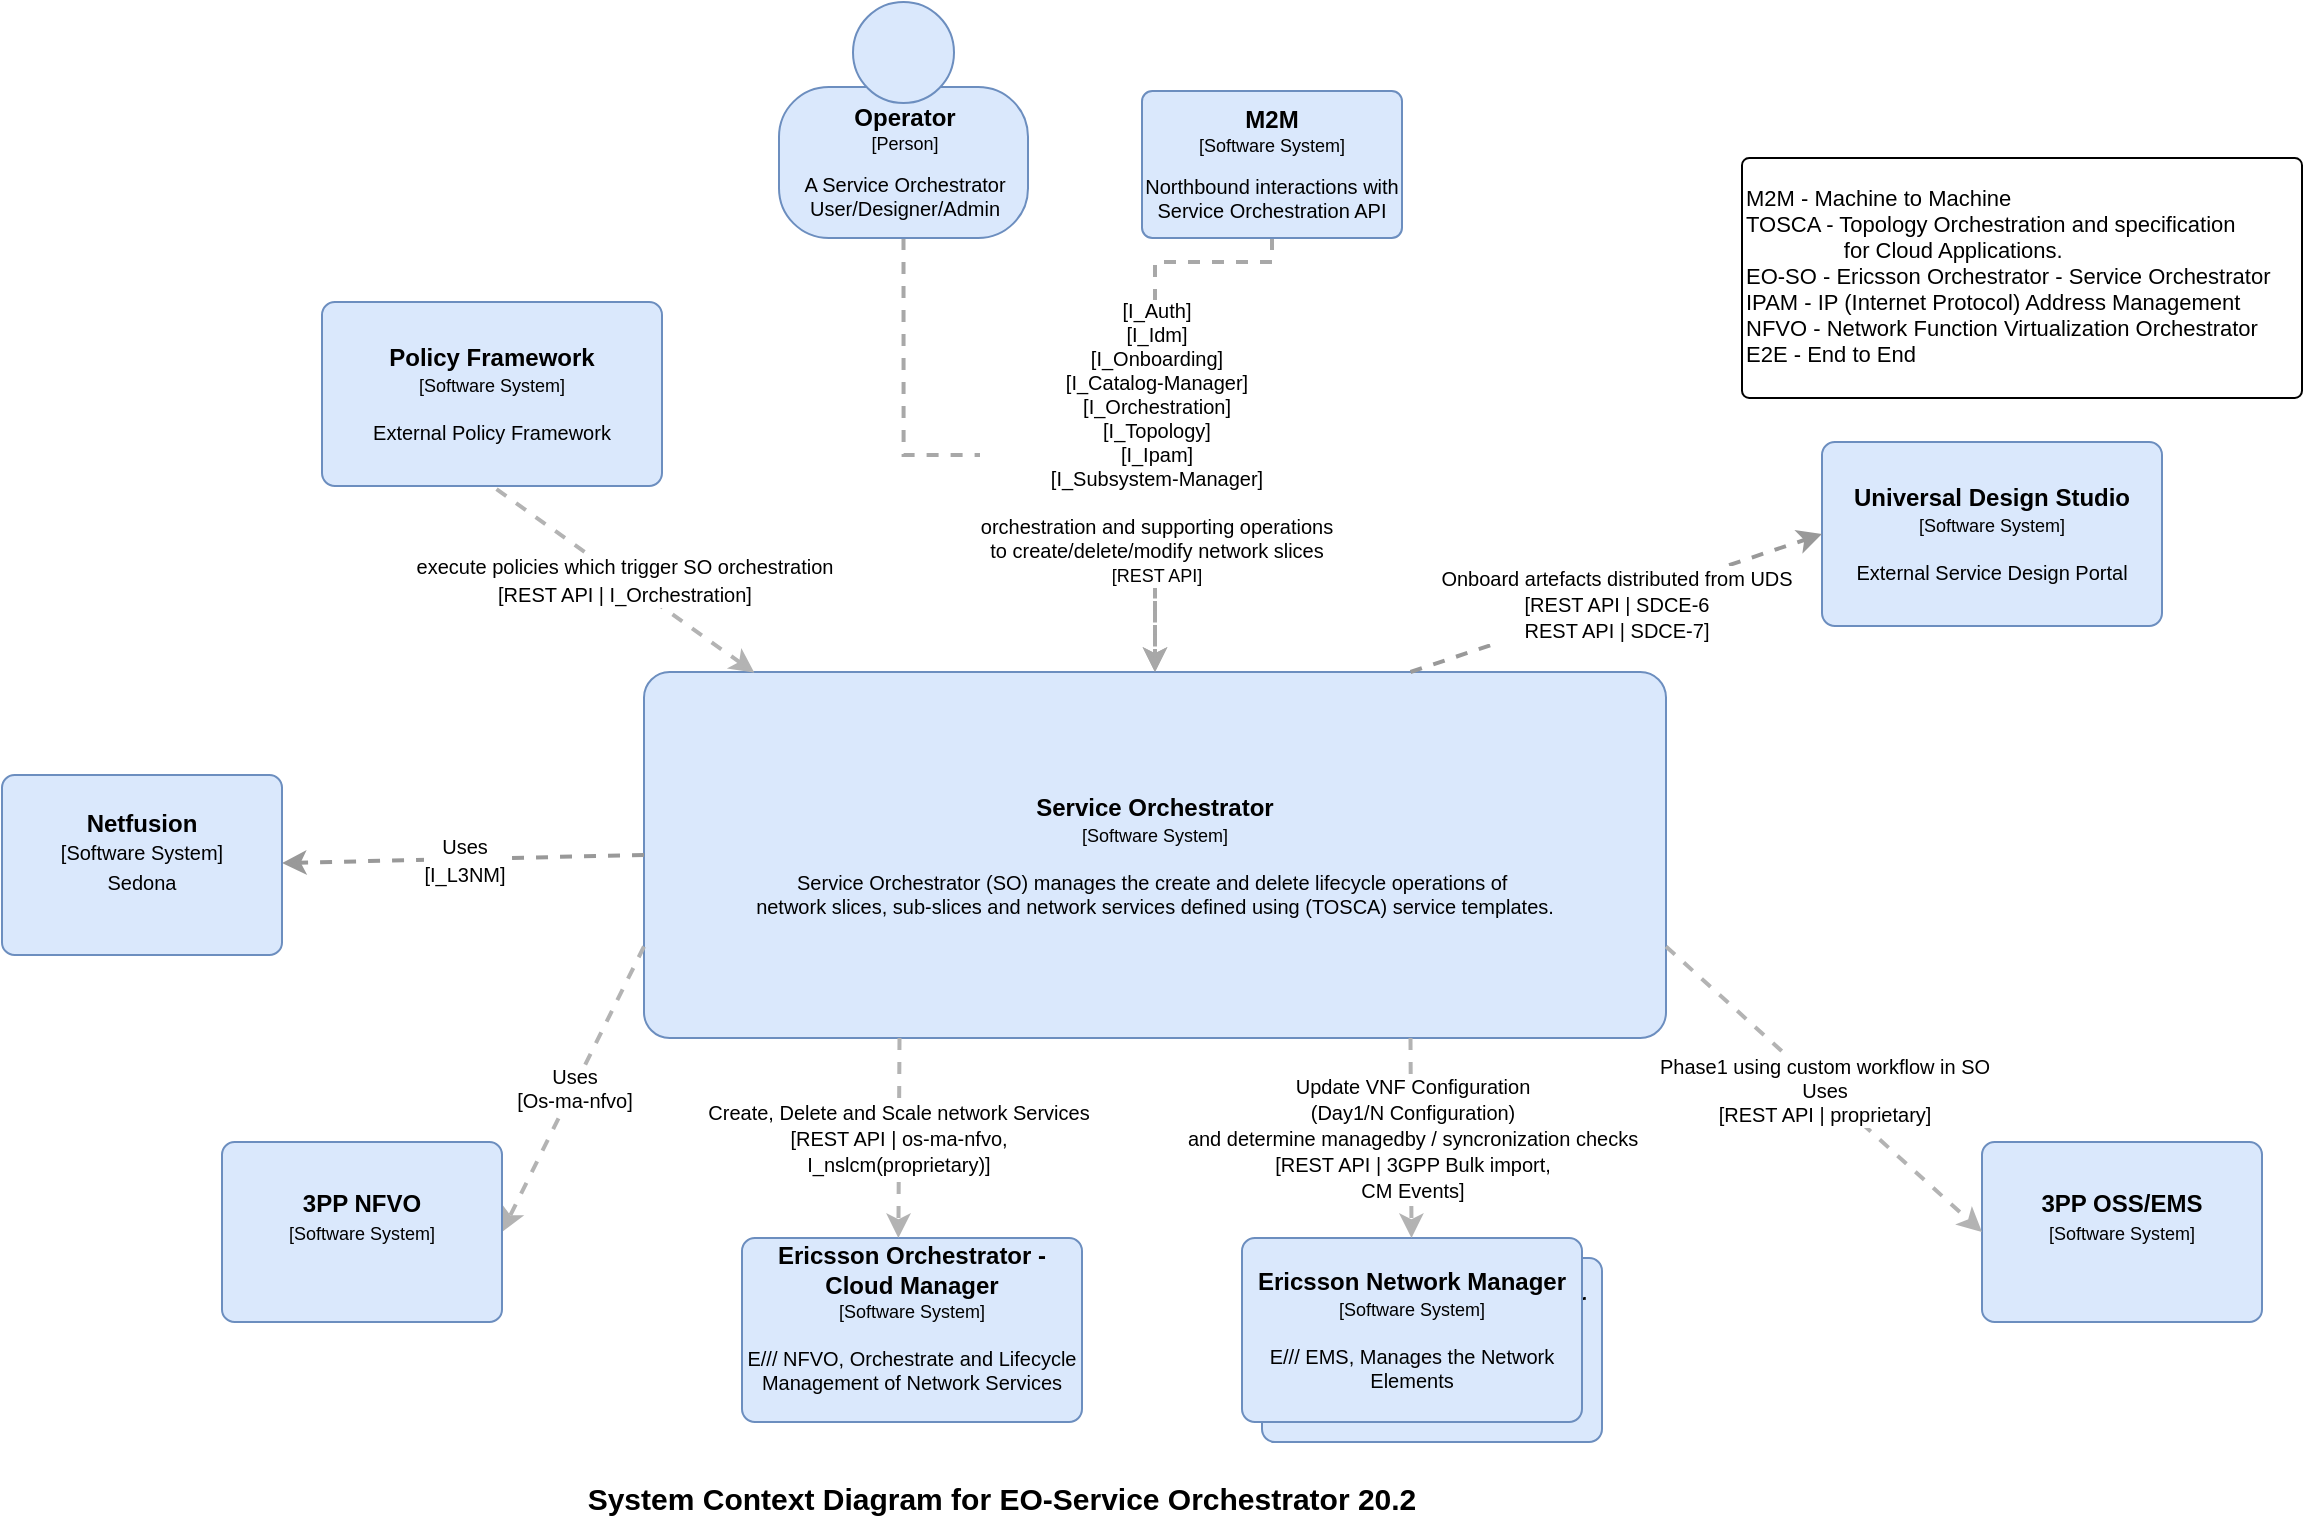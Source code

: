 <mxfile version="12.2.2" type="device" pages="1"><diagram id="9080bce2-0130-6992-16e5-27d92847cc87" name="Page-1"><mxGraphModel dx="2066" dy="769" grid="1" gridSize="10" guides="1" tooltips="1" connect="1" arrows="1" fold="1" page="1" pageScale="1" pageWidth="827" pageHeight="1169" math="0" shadow="0"><root><mxCell id="0"/><mxCell id="1" parent="0"/><object label="&lt;font size=&quot;1&quot;&gt;&lt;b style=&quot;font-size: 12px&quot;&gt;Ericsson Network Manager&lt;/b&gt;&lt;/font&gt;&lt;br&gt;&lt;font style=&quot;font-size: 9px&quot;&gt;[Software System]&lt;br&gt;&lt;/font&gt;&lt;br&gt;E/// EMS, Manages the Network Elements" c4Name="name" c4Type="SoftwareSystem" c4Description="Beschreibung" placeholders="1" id="i7wGSrLmGGgZ-3lb0E03-4"><mxCell style="rounded=1;labelBackgroundColor=none;fillColor=#dae8fc;fontColor=#000000;align=center;arcSize=7;strokeColor=#6c8ebf;fontSize=10;html=1;whiteSpace=wrap;" parent="1" vertex="1"><mxGeometry x="70" y="838" width="170" height="92" as="geometry"/><C4SoftwareSystem as="c4"/></mxCell></object><object label="" c4Type="Relationship" c4Description="Uses" c4Technology="https/REST" id="FpWN1IowKEYA4S5TVpo_-2"><mxCell style="edgeStyle=orthogonalEdgeStyle;rounded=0;jettySize=auto;orthogonalLoop=1;strokeColor=#A8A8A8;strokeWidth=2;fontColor=#000000;jumpStyle=none;dashed=1;exitX=0.5;exitY=1;fontSize=10;html=1;entryX=0.5;entryY=0;entryDx=0;entryDy=0;exitDx=0;exitDy=0;" parent="1" source="fToiVlu-ool7OKBdFFAY-98" target="fToiVlu-ool7OKBdFFAY-66" edge="1"><mxGeometry x="-0.092" y="-1" width="160" relative="1" as="geometry"><mxPoint x="-99.25" y="176.0" as="sourcePoint"/><mxPoint x="-101.25" y="555" as="targetPoint"/><mxPoint as="offset"/><Array as="points"><mxPoint x="75" y="340"/><mxPoint x="17" y="340"/></Array></mxGeometry><C4Relationship as="c4"/></mxCell></object><object label="M2M - Machine to Machine&#10;TOSCA - Topology Orchestration and specification &#10;                for Cloud Applications.&#10;EO-SO - Ericsson Orchestrator - Service Orchestrator&#10;IPAM - IP (Internet Protocol) Address Management&#10;NFVO - Network Function Virtualization Orchestrator&#10;E2E - End to End&#10;" placeholders="1" c4Name="name" c4Type="ExecutionEnvironment" c4Application="applicationAndVersion" id="fToiVlu-ool7OKBdFFAY-90"><mxCell style="rounded=1;labelBackgroundColor=none;fillColor=#ffffff;fontColor=#000000;align=left;arcSize=3;strokeColor=#000000;verticalAlign=bottom;fontSize=11;" parent="1" vertex="1"><mxGeometry x="310" y="288" width="280" height="120" as="geometry"/><C4ExecutionEnvironment as="c4"/></mxCell></object><mxCell id="2" value="" style="group;rounded=0;labelBackgroundColor=none;fillColor=none;fontColor=#000000;align=center;html=1;fontSize=8;" parent="1" vertex="1" connectable="0"><mxGeometry x="210" y="288" width="120" height="185" as="geometry"/><C4Person as="c4"/></mxCell><mxCell id="fToiVlu-ool7OKBdFFAY-65" value="" style="group;rounded=0;labelBackgroundColor=none;fillColor=none;fontColor=#000000;align=center;html=1;fontSize=8;" parent="1" vertex="1" connectable="0"><mxGeometry x="210" y="288" width="120" height="185" as="geometry"/><C4Person as="c4"/></mxCell><object label="&lt;span style=&quot;font-size: 12px&quot;&gt;&lt;b&gt;Service Orchestrator&lt;/b&gt;&lt;/span&gt;&lt;br&gt;&lt;font style=&quot;font-size: 9px&quot;&gt;[Software System]&lt;br&gt;&lt;/font&gt;&lt;br&gt;Service Orchestrator (SO) manages the create and delete lifecycle operations of&amp;nbsp;&lt;br&gt;network slices, sub-slices and network services defined using (TOSCA) service templates." c4Name="name" c4Type="SoftwareSystem" c4Description="Beschreibung" placeholders="1" id="fToiVlu-ool7OKBdFFAY-66"><mxCell style="rounded=1;labelBackgroundColor=none;fillColor=#dae8fc;fontColor=#000000;align=center;arcSize=7;strokeColor=#6c8ebf;fontSize=10;html=1;whiteSpace=wrap;" parent="1" vertex="1"><mxGeometry x="-239" y="545" width="511" height="183" as="geometry"/><C4SoftwareSystem as="c4"/></mxCell></object><object label="&lt;div&gt;&lt;div&gt;&lt;font color=&quot;#000000&quot;&gt;&lt;font style=&quot;font-size: 10px&quot;&gt;[I_Auth]&lt;/font&gt;&lt;br&gt;&lt;font style=&quot;font-size: 10px&quot;&gt;[I_Idm]&lt;br&gt;&lt;/font&gt;[I_Onboarding]&lt;br&gt;[I_Catalog-Manager]&lt;br&gt;&lt;/font&gt;&lt;/div&gt;&lt;div&gt;&lt;font color=&quot;#000000&quot;&gt;[I_Orchestration]&lt;/font&gt;&lt;/div&gt;&lt;div&gt;&lt;font color=&quot;#000000&quot;&gt;[I_Topology]&lt;/font&gt;&lt;/div&gt;&lt;/div&gt;&lt;div&gt;&lt;font color=&quot;#000000&quot;&gt;[I_Ipam]&lt;/font&gt;&lt;/div&gt;&lt;div&gt;&lt;font color=&quot;#000000&quot;&gt;[I_Subsystem-Manager]&lt;/font&gt;&lt;/div&gt;&lt;div&gt;&lt;font color=&quot;#000000&quot;&gt;&lt;br&gt;&lt;/font&gt;&lt;/div&gt;&lt;div&gt;&lt;font color=&quot;#000000&quot;&gt;orchestration and supporting operations&lt;/font&gt;&lt;/div&gt;&lt;div&gt;&lt;font color=&quot;#000000&quot;&gt;to create/delete/modify network slices&lt;/font&gt;&lt;/div&gt;&lt;span style=&quot;font-size: 9px&quot;&gt;&lt;font color=&quot;#000000&quot;&gt;[REST API]&lt;/font&gt;&lt;/span&gt;" c4Type="Relationship" c4Description="Uses" c4Technology="https/REST" id="fToiVlu-ool7OKBdFFAY-97"><mxCell style="edgeStyle=orthogonalEdgeStyle;rounded=0;jettySize=auto;orthogonalLoop=1;strokeColor=#A8A8A8;strokeWidth=2;fontColor=#FF0000;jumpStyle=none;dashed=1;exitX=0.5;exitY=1;fontSize=10;html=1;entryX=0.5;entryY=0;entryDx=0;entryDy=0;" parent="1" source="fToiVlu-ool7OKBdFFAY-95" target="fToiVlu-ool7OKBdFFAY-66" edge="1"><mxGeometry x="0.37" y="7" width="160" relative="1" as="geometry"><mxPoint x="-58" y="894.5" as="sourcePoint"/><mxPoint x="122" y="544" as="targetPoint"/><mxPoint x="-7" y="-7" as="offset"/></mxGeometry><C4Relationship as="c4"/></mxCell></object><object label="&lt;font style=&quot;font-size: 12px&quot;&gt;&lt;b&gt;M2M&lt;/b&gt;&lt;/font&gt;&lt;br style=&quot;font-size: 9px&quot;&gt;&lt;span style=&quot;font-size: 9px&quot;&gt;[Software System]&lt;/span&gt;&lt;br style=&quot;font-size: 9px&quot;&gt;&lt;br style=&quot;font-size: 9px&quot;&gt;&lt;span style=&quot;font-size: 10px&quot;&gt;Northbound interactions with Service Orchestration API&lt;/span&gt;" placeholders="1" c4Name="name" c4Type="SoftwareSystem" c4Description="Beschreibung" id="fToiVlu-ool7OKBdFFAY-98"><mxCell style="rounded=1;labelBackgroundColor=none;fillColor=#dae8fc;fontColor=#000000;align=center;arcSize=7;strokeColor=#6c8ebf;fontSize=8;whiteSpace=wrap;html=1;" parent="1" vertex="1"><mxGeometry x="10" y="254.5" width="130" height="73.5" as="geometry"/><C4SoftwareSystem as="c4"/></mxCell></object><mxCell id="5wrKF7MLtoLTWClwDlvw-61" value="System Context Diagram for EO-Service Orchestrator 20.2" style="text;html=1;strokeColor=none;fillColor=none;align=center;verticalAlign=middle;whiteSpace=wrap;rounded=0;fontSize=15;fontStyle=1" parent="1" vertex="1"><mxGeometry x="-320" y="948" width="520" height="20" as="geometry"/></mxCell><mxCell id="sgm8uCze52HkmeBx0T5q-63" value="" style="group" parent="1" vertex="1" connectable="0"><mxGeometry x="-171.5" y="210" width="124.5" height="118" as="geometry"/></mxCell><object label="&lt;font style=&quot;font-size: 12px&quot;&gt;&lt;b&gt;Operator&lt;/b&gt;&lt;/font&gt;&lt;br&gt;&lt;font style=&quot;font-size: 9px&quot;&gt;[Person]&lt;/font&gt;&lt;br&gt;&lt;br&gt;&lt;font style=&quot;font-size: 10px&quot;&gt;A Service Orchestrator&lt;br&gt;User/Designer/Admin&lt;/font&gt;" placeholders="1" c4Name="Vendor" c4Type="body" c4Description="VNF Supplier" id="fToiVlu-ool7OKBdFFAY-95"><mxCell style="rounded=1;labelBackgroundColor=none;fillColor=#dae8fc;fontColor=#000000;align=center;arcSize=33;strokeColor=#6c8ebf;fontSize=8;whiteSpace=wrap;html=1;" parent="sgm8uCze52HkmeBx0T5q-63" vertex="1"><mxGeometry y="42.5" width="124.5" height="75.5" as="geometry"/><C4Person as="c4"/></mxCell></object><mxCell id="fToiVlu-ool7OKBdFFAY-96" value="" style="ellipse;whiteSpace=wrap;html=1;aspect=fixed;rounded=0;labelBackgroundColor=none;fillColor=#dae8fc;fontSize=8;fontColor=#000000;align=center;strokeColor=#6c8ebf;" parent="sgm8uCze52HkmeBx0T5q-63" vertex="1"><mxGeometry x="37" width="50.5" height="50.5" as="geometry"/><C4Person as="c4"/></mxCell><object label="&lt;font size=&quot;1&quot;&gt;&lt;b style=&quot;font-size: 12px&quot;&gt;Ericsson Network Manager&lt;/b&gt;&lt;/font&gt;&lt;br&gt;&lt;font style=&quot;font-size: 9px&quot;&gt;[Software System]&lt;br&gt;&lt;/font&gt;&lt;br&gt;E/// EMS, Manages the Network Elements" c4Name="name" c4Type="SoftwareSystem" c4Description="Beschreibung" placeholders="1" id="kHnqyUATF39zb_g5S4mS-67"><mxCell style="rounded=1;labelBackgroundColor=none;fillColor=#dae8fc;fontColor=#000000;align=center;arcSize=7;strokeColor=#6c8ebf;fontSize=10;html=1;whiteSpace=wrap;" parent="1" vertex="1"><mxGeometry x="60" y="828" width="170" height="92" as="geometry"/><C4SoftwareSystem as="c4"/></mxCell></object><object label="&lt;font style=&quot;font-size: 10px&quot;&gt;&lt;font style=&quot;font-size: 10px&quot;&gt;Update VNF Configuration&lt;br&gt;(Day1/N Configuration)&lt;br&gt;&lt;/font&gt;and determine managedby / syncronization checks&lt;br&gt;&lt;font style=&quot;font-size: 10px&quot;&gt;[REST API | 3GPP Bulk import,&lt;br&gt;CM Events]&lt;/font&gt;&lt;/font&gt;" c4Type="Relationship" c4Description="Or-Vi" c4Technology="interface" id="kHnqyUATF39zb_g5S4mS-68"><mxCell style="edgeStyle=none;rounded=0;jettySize=auto;orthogonalLoop=1;strokeColor=#B3B3B3;strokeWidth=2;fontColor=#000000;jumpStyle=none;dashed=1;fontSize=11;exitX=0.75;exitY=1;exitDx=0;exitDy=0;html=1;startArrow=none;startFill=0;" parent="1" source="fToiVlu-ool7OKBdFFAY-66" target="kHnqyUATF39zb_g5S4mS-67" edge="1"><mxGeometry width="160" relative="1" as="geometry"><mxPoint x="-100.125" y="738" as="sourcePoint"/><mxPoint x="-99.25" y="858" as="targetPoint"/></mxGeometry><C4Relationship as="c4"/></mxCell></object><object label="&lt;font size=&quot;1&quot;&gt;&lt;b style=&quot;font-size: 12px&quot;&gt;Ericsson Orchestrator -Cloud Manager&lt;/b&gt;&lt;/font&gt;&lt;br&gt;&lt;font style=&quot;font-size: 9px&quot;&gt;[Software System]&lt;br&gt;&lt;/font&gt;&lt;br&gt;E/// NFVO, Orchestrate and Lifecycle Management of Network Services&lt;br&gt;&amp;nbsp;" c4Name="name" c4Type="SoftwareSystem" c4Description="Beschreibung" placeholders="1" id="S4mccusP72IshxPMgjs9-61"><mxCell style="rounded=1;labelBackgroundColor=none;fillColor=#dae8fc;fontColor=#000000;align=center;arcSize=7;strokeColor=#6c8ebf;fontSize=10;html=1;whiteSpace=wrap;" parent="1" vertex="1"><mxGeometry x="-190" y="828" width="170" height="92" as="geometry"/><C4SoftwareSystem as="c4"/></mxCell></object><object label="&lt;font style=&quot;font-size: 10px&quot;&gt;Create, Delete and Scale network Services&lt;br&gt;&lt;font style=&quot;font-size: 10px&quot;&gt;[REST API | os-ma-nfvo,&lt;br&gt;I_nslcm(proprietary)]&lt;/font&gt;&lt;/font&gt;" c4Type="Relationship" c4Description="Or-Vi" c4Technology="interface" id="S4mccusP72IshxPMgjs9-62"><mxCell style="edgeStyle=none;rounded=0;jettySize=auto;orthogonalLoop=1;strokeColor=#B3B3B3;strokeWidth=2;fontColor=#000000;jumpStyle=none;dashed=1;fontSize=11;exitX=0.25;exitY=1;exitDx=0;exitDy=0;html=1;entryX=0.46;entryY=0;entryDx=0;entryDy=0;entryPerimeter=0;startArrow=none;startFill=0;" parent="1" source="fToiVlu-ool7OKBdFFAY-66" target="S4mccusP72IshxPMgjs9-61" edge="1"><mxGeometry width="160" relative="1" as="geometry"><mxPoint x="146.625" y="738" as="sourcePoint"/><mxPoint x="145.31" y="908" as="targetPoint"/></mxGeometry><C4Relationship as="c4"/></mxCell></object><object label="&lt;div style=&quot;text-align: left&quot;&gt;&lt;div style=&quot;text-align: center ; font-size: 10px&quot;&gt;Uses&lt;br&gt;[Os-ma-nfvo]&lt;/div&gt;&lt;/div&gt;" c4Type="Relationship" c4Description="Beschreibung" c4Technology="technology" id="FpWN1IowKEYA4S5TVpo_-4"><mxCell style="edgeStyle=none;rounded=0;html=1;jettySize=auto;orthogonalLoop=1;strokeColor=#B3B3B3;strokeWidth=2;fontColor=#000000;jumpStyle=none;dashed=1;exitX=0;exitY=0.75;startArrow=none;startFill=0;entryX=1;entryY=0.5;exitDx=0;exitDy=0;entryDx=0;entryDy=0;" parent="1" source="fToiVlu-ool7OKBdFFAY-66" target="FpWN1IowKEYA4S5TVpo_-8" edge="1"><mxGeometry width="160" relative="1" as="geometry"><mxPoint x="-239.0" y="711.03" as="sourcePoint"/><mxPoint x="-341.08" y="768" as="targetPoint"/></mxGeometry><C4Relationship as="c4"/></mxCell></object><object label="&lt;b&gt;&lt;font style=&quot;font-size: 12px&quot;&gt;3PP NFVO&lt;/font&gt;&lt;/b&gt;&lt;br&gt;&lt;div&gt;&lt;font style=&quot;font-size: 9px&quot;&gt;[Software System]&lt;/font&gt;&lt;/div&gt;&lt;div&gt;&lt;br&gt;&lt;/div&gt;&lt;div&gt;&lt;/div&gt;" placeholders="1" c4Name="OSS/EMS" c4Type="SoftwareSystem" c4Description="" id="FpWN1IowKEYA4S5TVpo_-8"><mxCell style="rounded=1;whiteSpace=wrap;html=1;labelBackgroundColor=none;fillColor=#dae8fc;align=center;arcSize=7;strokeColor=#6c8ebf;" parent="1" vertex="1"><mxGeometry x="-450" y="780" width="140" height="90" as="geometry"/><C4SoftwareSystem as="c4"/></mxCell></object><object label="&lt;b&gt;&lt;font style=&quot;font-size: 12px&quot;&gt;3PP OSS/EMS&lt;/font&gt;&lt;/b&gt;&lt;br&gt;&lt;div&gt;&lt;font style=&quot;font-size: 9px&quot;&gt;[Software System]&lt;/font&gt;&lt;/div&gt;&lt;div&gt;&lt;br&gt;&lt;/div&gt;&lt;div&gt;&lt;/div&gt;" placeholders="1" c4Name="OSS/EMS" c4Type="SoftwareSystem" c4Description="" id="FpWN1IowKEYA4S5TVpo_-9"><mxCell style="rounded=1;whiteSpace=wrap;html=1;labelBackgroundColor=none;fillColor=#dae8fc;align=center;arcSize=7;strokeColor=#6c8ebf;" parent="1" vertex="1"><mxGeometry x="430" y="780" width="140" height="90" as="geometry"/><C4SoftwareSystem as="c4"/></mxCell></object><object label="&lt;div style=&quot;text-align: left&quot;&gt;&lt;div style=&quot;text-align: center ; font-size: 10px&quot;&gt;&lt;font color=&quot;#000000&quot;&gt;Phase1 using custom workflow in SO&lt;/font&gt;&lt;/div&gt;&lt;div style=&quot;text-align: center ; font-size: 10px&quot;&gt;&lt;font color=&quot;#000000&quot;&gt;Uses&lt;br&gt;[REST API | proprietary]&lt;/font&gt;&lt;br&gt;&lt;/div&gt;&lt;/div&gt;" c4Type="Relationship" c4Description="Beschreibung" c4Technology="technology" id="FpWN1IowKEYA4S5TVpo_-10"><mxCell style="edgeStyle=none;rounded=0;html=1;jettySize=auto;orthogonalLoop=1;strokeColor=#B3B3B3;strokeWidth=2;fontColor=#FF0000;jumpStyle=none;dashed=1;exitX=1;exitY=0.75;startArrow=none;startFill=0;entryX=0;entryY=0.5;entryDx=0;entryDy=0;exitDx=0;exitDy=0;endArrow=classic;endFill=1;" parent="1" source="fToiVlu-ool7OKBdFFAY-66" target="FpWN1IowKEYA4S5TVpo_-9" edge="1"><mxGeometry width="160" relative="1" as="geometry"><mxPoint x="-229" y="721.03" as="sourcePoint"/><mxPoint x="-390" y="781.03" as="targetPoint"/></mxGeometry><C4Relationship as="c4"/></mxCell></object><object label="&lt;span style=&quot;font-size: 12px&quot;&gt;&lt;b&gt;Universal Design Studio&lt;/b&gt;&lt;/span&gt;&lt;br&gt;&lt;font style=&quot;font-size: 9px&quot;&gt;[Software System]&lt;br&gt;&lt;/font&gt;&lt;br&gt;External Service Design Portal" c4Name="name" c4Type="SoftwareSystem" c4Description="Beschreibung" placeholders="1" id="Nq5mWmRLmQEHInNtKQZc-5"><mxCell style="rounded=1;labelBackgroundColor=none;fillColor=#dae8fc;align=center;arcSize=7;strokeColor=#6c8ebf;fontSize=10;html=1;whiteSpace=wrap;" parent="1" vertex="1"><mxGeometry x="350" y="430" width="170" height="92" as="geometry"/><C4SoftwareSystem as="c4"/></mxCell></object><object label="&lt;font style=&quot;font-size: 10px&quot;&gt;&lt;font color=&quot;#000000&quot;&gt;&lt;font style=&quot;font-size: 10px&quot;&gt;Onboard artefacts distributed from UDS&lt;/font&gt;&lt;br&gt;&lt;/font&gt;&lt;font style=&quot;font-size: 10px&quot;&gt;&lt;font color=&quot;#000000&quot;&gt;[REST API | SDCE-6&lt;br&gt;REST API | SDCE-7]&lt;/font&gt;&lt;br&gt;&lt;/font&gt;&lt;/font&gt;" c4Type="Relationship" c4Description="Or-Vi" c4Technology="interface" id="Nq5mWmRLmQEHInNtKQZc-6"><mxCell style="edgeStyle=none;rounded=0;jettySize=auto;orthogonalLoop=1;strokeColor=#999999;strokeWidth=2;fontColor=#97D077;jumpStyle=none;dashed=1;fontSize=11;exitX=0.75;exitY=0;exitDx=0;exitDy=0;html=1;startArrow=none;startFill=0;entryX=0;entryY=0.5;entryDx=0;entryDy=0;endArrow=classic;endFill=1;" parent="1" source="fToiVlu-ool7OKBdFFAY-66" target="Nq5mWmRLmQEHInNtKQZc-5" edge="1"><mxGeometry width="160" relative="1" as="geometry"><mxPoint x="154.25" y="738" as="sourcePoint"/><mxPoint x="154.764" y="838" as="targetPoint"/></mxGeometry><C4Relationship as="c4"/></mxCell></object><object label="&lt;font color=&quot;#000000&quot;&gt;&lt;span style=&quot;font-size: 12px&quot;&gt;&lt;b&gt;Policy Framework&lt;/b&gt;&lt;/span&gt;&lt;br&gt;&lt;font style=&quot;font-size: 9px&quot;&gt;[Software System]&lt;br&gt;&lt;/font&gt;&lt;br&gt;External Policy Framework&lt;/font&gt;" c4Name="name" c4Type="SoftwareSystem" c4Description="Beschreibung" placeholders="1" id="Nq5mWmRLmQEHInNtKQZc-16"><mxCell style="rounded=1;labelBackgroundColor=none;fillColor=#dae8fc;align=center;arcSize=7;strokeColor=#6c8ebf;fontSize=10;html=1;whiteSpace=wrap;" parent="1" vertex="1"><mxGeometry x="-400" y="360" width="170" height="92" as="geometry"/><C4SoftwareSystem as="c4"/></mxCell></object><object label="&lt;font style=&quot;font-size: 10px&quot;&gt;&lt;font color=&quot;#000000&quot;&gt;&lt;font style=&quot;font-size: 10px&quot;&gt;execute policies which trigger SO orchestration&lt;/font&gt;&lt;br&gt;&lt;/font&gt;&lt;font style=&quot;font-size: 10px&quot;&gt;&lt;font color=&quot;#000000&quot;&gt;[REST API | I_Orchestration]&lt;/font&gt;&lt;br&gt;&lt;/font&gt;&lt;/font&gt;" c4Type="Relationship" c4Description="Or-Vi" c4Technology="interface" id="Nq5mWmRLmQEHInNtKQZc-17"><mxCell style="edgeStyle=none;rounded=0;jettySize=auto;orthogonalLoop=1;strokeColor=#B3B3B3;strokeWidth=2;fontColor=#97D077;jumpStyle=none;dashed=1;fontSize=11;exitX=0.108;exitY=0.002;exitDx=0;exitDy=0;html=1;startArrow=classic;startFill=1;exitPerimeter=0;entryX=0.5;entryY=1;entryDx=0;entryDy=0;endArrow=none;endFill=0;" parent="1" source="fToiVlu-ool7OKBdFFAY-66" target="Nq5mWmRLmQEHInNtKQZc-16" edge="1"><mxGeometry width="160" relative="1" as="geometry"><mxPoint x="-449.912" y="729.046" as="sourcePoint"/><mxPoint x="-571.236" y="846" as="targetPoint"/></mxGeometry><C4Relationship as="c4"/></mxCell></object><object label="&lt;div style=&quot;text-align: left&quot;&gt;&lt;div style=&quot;text-align: center&quot;&gt;&lt;span style=&quot;font-size: 10px&quot;&gt;&lt;font style=&quot;font-size: 10px&quot; color=&quot;#000000&quot;&gt;Uses&lt;br&gt;[I_L3NM]&lt;/font&gt;&lt;/span&gt;&lt;/div&gt;&lt;/div&gt;" c4Type="Relationship" c4Description="Beschreibung" c4Technology="technology" id="i7wGSrLmGGgZ-3lb0E03-2"><mxCell style="edgeStyle=none;rounded=0;html=1;jettySize=auto;orthogonalLoop=1;strokeColor=#999999;strokeWidth=2;fontColor=#FF3333;jumpStyle=none;dashed=1;entryX=1;entryY=0.489;entryPerimeter=0;exitX=0;exitY=0.5;exitDx=0;exitDy=0;startArrow=none;startFill=0;endArrow=classic;endFill=1;" parent="1" target="i7wGSrLmGGgZ-3lb0E03-3" edge="1"><mxGeometry width="160" relative="1" as="geometry"><mxPoint x="-239" y="636.5" as="sourcePoint"/><mxPoint x="-331.08" y="688" as="targetPoint"/></mxGeometry><C4Relationship as="c4"/></mxCell></object><object label="&lt;b&gt;&lt;font style=&quot;font-size: 12px&quot;&gt;Netfusion&lt;/font&gt;&lt;/b&gt;&lt;br&gt;&lt;div&gt;&lt;font style=&quot;font-size: 10px&quot;&gt;[Software System]&lt;/font&gt;&lt;/div&gt;&lt;div&gt;&lt;font style=&quot;font-size: 10px&quot;&gt;Sedona&lt;/font&gt;&lt;/div&gt;&lt;div&gt;&lt;br&gt;&lt;/div&gt;&lt;div&gt;&lt;/div&gt;" placeholders="1" c4Name="OSS/EMS" c4Type="SoftwareSystem" c4Description="" id="i7wGSrLmGGgZ-3lb0E03-3"><mxCell style="rounded=1;whiteSpace=wrap;html=1;labelBackgroundColor=none;fillColor=#dae8fc;align=center;arcSize=7;strokeColor=#6c8ebf;" parent="1" vertex="1"><mxGeometry x="-560" y="596.5" width="140" height="90" as="geometry"/><C4SoftwareSystem as="c4"/></mxCell></object></root></mxGraphModel></diagram></mxfile>